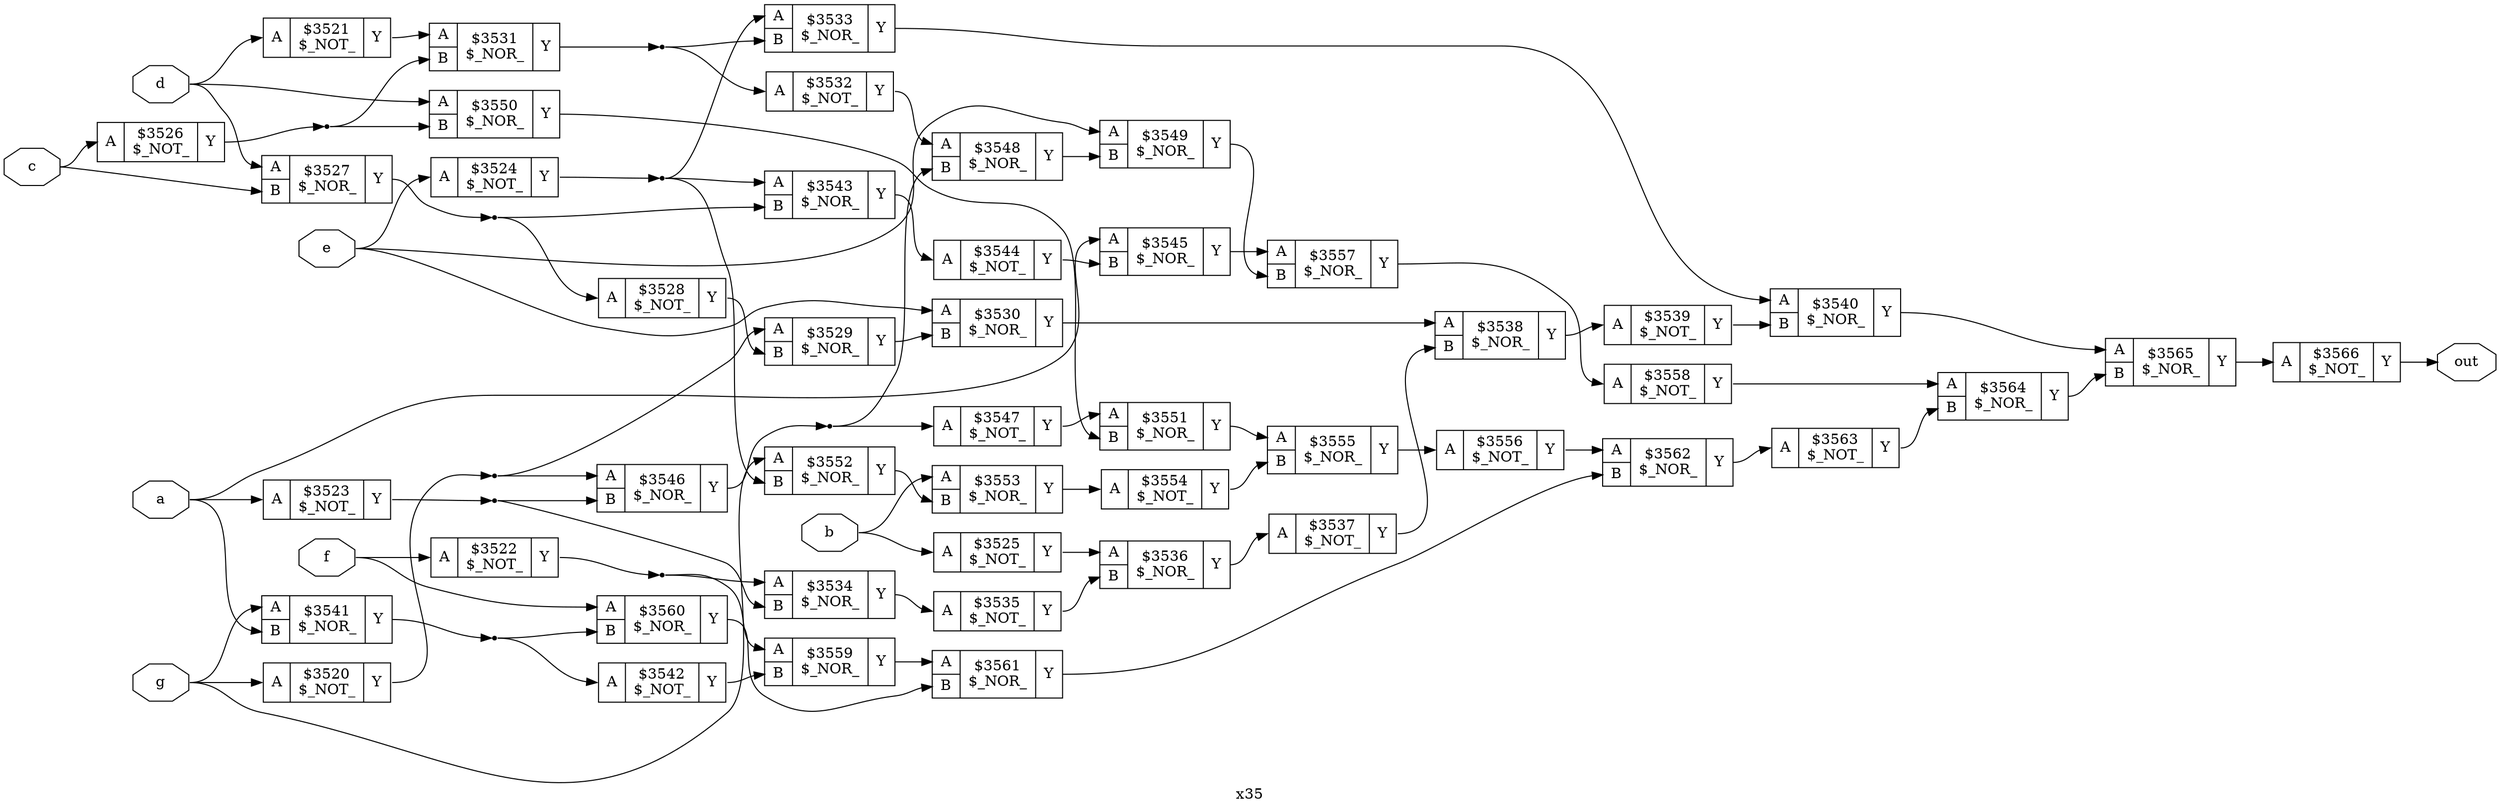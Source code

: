 digraph "x35" {
label="x35";
rankdir="LR";
remincross=true;
n47 [ shape=octagon, label="a", color="black", fontcolor="black" ];
n48 [ shape=octagon, label="b", color="black", fontcolor="black" ];
n49 [ shape=octagon, label="c", color="black", fontcolor="black" ];
n50 [ shape=octagon, label="d", color="black", fontcolor="black" ];
n51 [ shape=octagon, label="e", color="black", fontcolor="black" ];
n52 [ shape=octagon, label="f", color="black", fontcolor="black" ];
n53 [ shape=octagon, label="g", color="black", fontcolor="black" ];
n54 [ shape=octagon, label="out", color="black", fontcolor="black" ];
c57 [ shape=record, label="{{<p55> A}|$3520\n$_NOT_|{<p56> Y}}" ];
c58 [ shape=record, label="{{<p55> A}|$3521\n$_NOT_|{<p56> Y}}" ];
c59 [ shape=record, label="{{<p55> A}|$3522\n$_NOT_|{<p56> Y}}" ];
c60 [ shape=record, label="{{<p55> A}|$3523\n$_NOT_|{<p56> Y}}" ];
c61 [ shape=record, label="{{<p55> A}|$3524\n$_NOT_|{<p56> Y}}" ];
c62 [ shape=record, label="{{<p55> A}|$3525\n$_NOT_|{<p56> Y}}" ];
c63 [ shape=record, label="{{<p55> A}|$3526\n$_NOT_|{<p56> Y}}" ];
c65 [ shape=record, label="{{<p55> A|<p64> B}|$3527\n$_NOR_|{<p56> Y}}" ];
c66 [ shape=record, label="{{<p55> A}|$3528\n$_NOT_|{<p56> Y}}" ];
c67 [ shape=record, label="{{<p55> A|<p64> B}|$3529\n$_NOR_|{<p56> Y}}" ];
c68 [ shape=record, label="{{<p55> A|<p64> B}|$3530\n$_NOR_|{<p56> Y}}" ];
c69 [ shape=record, label="{{<p55> A|<p64> B}|$3531\n$_NOR_|{<p56> Y}}" ];
c70 [ shape=record, label="{{<p55> A}|$3532\n$_NOT_|{<p56> Y}}" ];
c71 [ shape=record, label="{{<p55> A|<p64> B}|$3533\n$_NOR_|{<p56> Y}}" ];
c72 [ shape=record, label="{{<p55> A|<p64> B}|$3534\n$_NOR_|{<p56> Y}}" ];
c73 [ shape=record, label="{{<p55> A}|$3535\n$_NOT_|{<p56> Y}}" ];
c74 [ shape=record, label="{{<p55> A|<p64> B}|$3536\n$_NOR_|{<p56> Y}}" ];
c75 [ shape=record, label="{{<p55> A}|$3537\n$_NOT_|{<p56> Y}}" ];
c76 [ shape=record, label="{{<p55> A|<p64> B}|$3538\n$_NOR_|{<p56> Y}}" ];
c77 [ shape=record, label="{{<p55> A}|$3539\n$_NOT_|{<p56> Y}}" ];
c78 [ shape=record, label="{{<p55> A|<p64> B}|$3540\n$_NOR_|{<p56> Y}}" ];
c79 [ shape=record, label="{{<p55> A|<p64> B}|$3541\n$_NOR_|{<p56> Y}}" ];
c80 [ shape=record, label="{{<p55> A}|$3542\n$_NOT_|{<p56> Y}}" ];
c81 [ shape=record, label="{{<p55> A|<p64> B}|$3543\n$_NOR_|{<p56> Y}}" ];
c82 [ shape=record, label="{{<p55> A}|$3544\n$_NOT_|{<p56> Y}}" ];
c83 [ shape=record, label="{{<p55> A|<p64> B}|$3545\n$_NOR_|{<p56> Y}}" ];
c84 [ shape=record, label="{{<p55> A|<p64> B}|$3546\n$_NOR_|{<p56> Y}}" ];
c85 [ shape=record, label="{{<p55> A}|$3547\n$_NOT_|{<p56> Y}}" ];
c86 [ shape=record, label="{{<p55> A|<p64> B}|$3548\n$_NOR_|{<p56> Y}}" ];
c87 [ shape=record, label="{{<p55> A|<p64> B}|$3549\n$_NOR_|{<p56> Y}}" ];
c88 [ shape=record, label="{{<p55> A|<p64> B}|$3550\n$_NOR_|{<p56> Y}}" ];
c89 [ shape=record, label="{{<p55> A|<p64> B}|$3551\n$_NOR_|{<p56> Y}}" ];
c90 [ shape=record, label="{{<p55> A|<p64> B}|$3552\n$_NOR_|{<p56> Y}}" ];
c91 [ shape=record, label="{{<p55> A|<p64> B}|$3553\n$_NOR_|{<p56> Y}}" ];
c92 [ shape=record, label="{{<p55> A}|$3554\n$_NOT_|{<p56> Y}}" ];
c93 [ shape=record, label="{{<p55> A|<p64> B}|$3555\n$_NOR_|{<p56> Y}}" ];
c94 [ shape=record, label="{{<p55> A}|$3556\n$_NOT_|{<p56> Y}}" ];
c95 [ shape=record, label="{{<p55> A|<p64> B}|$3557\n$_NOR_|{<p56> Y}}" ];
c96 [ shape=record, label="{{<p55> A}|$3558\n$_NOT_|{<p56> Y}}" ];
c97 [ shape=record, label="{{<p55> A|<p64> B}|$3559\n$_NOR_|{<p56> Y}}" ];
c98 [ shape=record, label="{{<p55> A|<p64> B}|$3560\n$_NOR_|{<p56> Y}}" ];
c99 [ shape=record, label="{{<p55> A|<p64> B}|$3561\n$_NOR_|{<p56> Y}}" ];
c100 [ shape=record, label="{{<p55> A|<p64> B}|$3562\n$_NOR_|{<p56> Y}}" ];
c101 [ shape=record, label="{{<p55> A}|$3563\n$_NOT_|{<p56> Y}}" ];
c102 [ shape=record, label="{{<p55> A|<p64> B}|$3564\n$_NOR_|{<p56> Y}}" ];
c103 [ shape=record, label="{{<p55> A|<p64> B}|$3565\n$_NOR_|{<p56> Y}}" ];
c104 [ shape=record, label="{{<p55> A}|$3566\n$_NOT_|{<p56> Y}}" ];
c58:p56:e -> c69:p55:w [color="black", label=""];
c68:p56:e -> c76:p55:w [color="black", label=""];
n11 [ shape=point ];
c69:p56:e -> n11:w [color="black", label=""];
n11:e -> c70:p55:w [color="black", label=""];
n11:e -> c71:p64:w [color="black", label=""];
c70:p56:e -> c86:p55:w [color="black", label=""];
c71:p56:e -> c78:p55:w [color="black", label=""];
c72:p56:e -> c73:p55:w [color="black", label=""];
c73:p56:e -> c74:p64:w [color="black", label=""];
c74:p56:e -> c75:p55:w [color="black", label=""];
c75:p56:e -> c76:p64:w [color="black", label=""];
c76:p56:e -> c77:p55:w [color="black", label=""];
c77:p56:e -> c78:p64:w [color="black", label=""];
n2 [ shape=point ];
c59:p56:e -> n2:w [color="black", label=""];
n2:e -> c72:p55:w [color="black", label=""];
n2:e -> c97:p55:w [color="black", label=""];
c78:p56:e -> c103:p55:w [color="black", label=""];
n21 [ shape=point ];
c79:p56:e -> n21:w [color="black", label=""];
n21:e -> c80:p55:w [color="black", label=""];
n21:e -> c98:p64:w [color="black", label=""];
c80:p56:e -> c97:p64:w [color="black", label=""];
c81:p56:e -> c82:p55:w [color="black", label=""];
c82:p56:e -> c83:p64:w [color="black", label=""];
c83:p56:e -> c95:p55:w [color="black", label=""];
n26 [ shape=point ];
c84:p56:e -> n26:w [color="black", label=""];
n26:e -> c85:p55:w [color="black", label=""];
n26:e -> c86:p64:w [color="black", label=""];
c85:p56:e -> c89:p55:w [color="black", label=""];
c86:p56:e -> c87:p64:w [color="black", label=""];
c87:p56:e -> c95:p64:w [color="black", label=""];
n3 [ shape=point ];
c60:p56:e -> n3:w [color="black", label=""];
n3:e -> c72:p64:w [color="black", label=""];
n3:e -> c84:p64:w [color="black", label=""];
c88:p56:e -> c89:p64:w [color="black", label=""];
c89:p56:e -> c93:p55:w [color="black", label=""];
c90:p56:e -> c91:p64:w [color="black", label=""];
c91:p56:e -> c92:p55:w [color="black", label=""];
c92:p56:e -> c93:p64:w [color="black", label=""];
c93:p56:e -> c94:p55:w [color="black", label=""];
c94:p56:e -> c100:p55:w [color="black", label=""];
c95:p56:e -> c96:p55:w [color="black", label=""];
c96:p56:e -> c102:p55:w [color="black", label=""];
c97:p56:e -> c99:p55:w [color="black", label=""];
n4 [ shape=point ];
c61:p56:e -> n4:w [color="black", label=""];
n4:e -> c71:p55:w [color="black", label=""];
n4:e -> c81:p55:w [color="black", label=""];
n4:e -> c90:p64:w [color="black", label=""];
c98:p56:e -> c99:p64:w [color="black", label=""];
c99:p56:e -> c100:p64:w [color="black", label=""];
c100:p56:e -> c101:p55:w [color="black", label=""];
c101:p56:e -> c102:p64:w [color="black", label=""];
c102:p56:e -> c103:p64:w [color="black", label=""];
c103:p56:e -> c104:p55:w [color="black", label=""];
n46 [ shape=point ];
c57:p56:e -> n46:w [color="black", label=""];
n46:e -> c67:p55:w [color="black", label=""];
n46:e -> c84:p55:w [color="black", label=""];
n47:e -> c60:p55:w [color="black", label=""];
n47:e -> c79:p64:w [color="black", label=""];
n47:e -> c83:p55:w [color="black", label=""];
n48:e -> c62:p55:w [color="black", label=""];
n48:e -> c91:p55:w [color="black", label=""];
n49:e -> c63:p55:w [color="black", label=""];
n49:e -> c65:p64:w [color="black", label=""];
c62:p56:e -> c74:p55:w [color="black", label=""];
n50:e -> c58:p55:w [color="black", label=""];
n50:e -> c65:p55:w [color="black", label=""];
n50:e -> c88:p55:w [color="black", label=""];
n51:e -> c61:p55:w [color="black", label=""];
n51:e -> c68:p55:w [color="black", label=""];
n51:e -> c87:p55:w [color="black", label=""];
n52:e -> c59:p55:w [color="black", label=""];
n52:e -> c98:p55:w [color="black", label=""];
n53:e -> c57:p55:w [color="black", label=""];
n53:e -> c79:p55:w [color="black", label=""];
n53:e -> c90:p55:w [color="black", label=""];
c104:p56:e -> n54:w [color="black", label=""];
n6 [ shape=point ];
c63:p56:e -> n6:w [color="black", label=""];
n6:e -> c69:p64:w [color="black", label=""];
n6:e -> c88:p64:w [color="black", label=""];
n7 [ shape=point ];
c65:p56:e -> n7:w [color="black", label=""];
n7:e -> c66:p55:w [color="black", label=""];
n7:e -> c81:p64:w [color="black", label=""];
c66:p56:e -> c67:p64:w [color="black", label=""];
c67:p56:e -> c68:p64:w [color="black", label=""];
}
